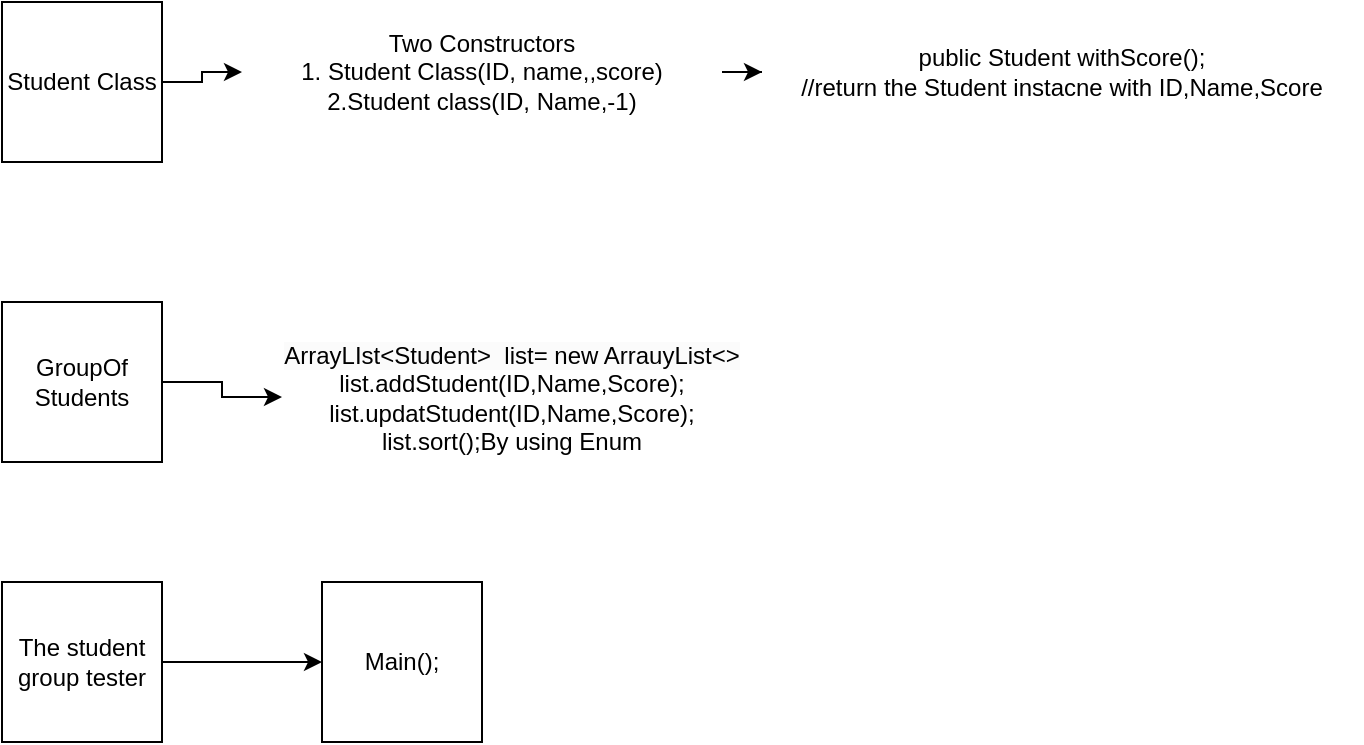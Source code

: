 <mxfile version="22.0.4" type="github">
  <diagram name="Page-1" id="Jv3dn-InHz_XRh-mlbiu">
    <mxGraphModel dx="996" dy="569" grid="1" gridSize="10" guides="1" tooltips="1" connect="1" arrows="1" fold="1" page="1" pageScale="1" pageWidth="850" pageHeight="1100" math="0" shadow="0">
      <root>
        <mxCell id="0" />
        <mxCell id="1" parent="0" />
        <mxCell id="IvtEMfIXniqdG9CkL-q9-7" value="" style="edgeStyle=orthogonalEdgeStyle;rounded=0;orthogonalLoop=1;jettySize=auto;html=1;" edge="1" parent="1" source="IvtEMfIXniqdG9CkL-q9-1" target="IvtEMfIXniqdG9CkL-q9-4">
          <mxGeometry relative="1" as="geometry" />
        </mxCell>
        <mxCell id="IvtEMfIXniqdG9CkL-q9-1" value="Student Class&lt;br&gt;" style="whiteSpace=wrap;html=1;aspect=fixed;" vertex="1" parent="1">
          <mxGeometry x="120" y="80" width="80" height="80" as="geometry" />
        </mxCell>
        <mxCell id="IvtEMfIXniqdG9CkL-q9-9" value="" style="edgeStyle=orthogonalEdgeStyle;rounded=0;orthogonalLoop=1;jettySize=auto;html=1;" edge="1" parent="1" source="IvtEMfIXniqdG9CkL-q9-2" target="IvtEMfIXniqdG9CkL-q9-8">
          <mxGeometry relative="1" as="geometry" />
        </mxCell>
        <mxCell id="IvtEMfIXniqdG9CkL-q9-2" value="The student group tester" style="whiteSpace=wrap;html=1;aspect=fixed;" vertex="1" parent="1">
          <mxGeometry x="120" y="370" width="80" height="80" as="geometry" />
        </mxCell>
        <mxCell id="IvtEMfIXniqdG9CkL-q9-16" value="" style="edgeStyle=orthogonalEdgeStyle;rounded=0;orthogonalLoop=1;jettySize=auto;html=1;" edge="1" parent="1" source="IvtEMfIXniqdG9CkL-q9-3" target="IvtEMfIXniqdG9CkL-q9-15">
          <mxGeometry relative="1" as="geometry" />
        </mxCell>
        <mxCell id="IvtEMfIXniqdG9CkL-q9-3" value="GroupOf&lt;br&gt;Students" style="whiteSpace=wrap;html=1;aspect=fixed;" vertex="1" parent="1">
          <mxGeometry x="120" y="230" width="80" height="80" as="geometry" />
        </mxCell>
        <mxCell id="IvtEMfIXniqdG9CkL-q9-6" value="" style="edgeStyle=orthogonalEdgeStyle;rounded=0;orthogonalLoop=1;jettySize=auto;html=1;" edge="1" parent="1" source="IvtEMfIXniqdG9CkL-q9-4" target="IvtEMfIXniqdG9CkL-q9-5">
          <mxGeometry relative="1" as="geometry" />
        </mxCell>
        <mxCell id="IvtEMfIXniqdG9CkL-q9-4" value="Two Constructors&lt;br&gt;1. Student Class(ID, name,,score)&lt;br&gt;2.Student class(ID, Name,-1)" style="text;html=1;strokeColor=none;fillColor=none;align=center;verticalAlign=middle;whiteSpace=wrap;rounded=0;" vertex="1" parent="1">
          <mxGeometry x="240" y="100" width="240" height="30" as="geometry" />
        </mxCell>
        <mxCell id="IvtEMfIXniqdG9CkL-q9-5" value="public Student withScore();&lt;br&gt;//return the Student instacne with ID,Name,Score" style="text;html=1;strokeColor=none;fillColor=none;align=center;verticalAlign=middle;whiteSpace=wrap;rounded=0;" vertex="1" parent="1">
          <mxGeometry x="500" y="100" width="300" height="30" as="geometry" />
        </mxCell>
        <mxCell id="IvtEMfIXniqdG9CkL-q9-8" value="Main();" style="whiteSpace=wrap;html=1;aspect=fixed;" vertex="1" parent="1">
          <mxGeometry x="280" y="370" width="80" height="80" as="geometry" />
        </mxCell>
        <mxCell id="IvtEMfIXniqdG9CkL-q9-15" value="&lt;br&gt;&lt;span style=&quot;color: rgb(0, 0, 0); font-family: Helvetica; font-size: 12px; font-style: normal; font-variant-ligatures: normal; font-variant-caps: normal; font-weight: 400; letter-spacing: normal; orphans: 2; text-align: center; text-indent: 0px; text-transform: none; widows: 2; word-spacing: 0px; -webkit-text-stroke-width: 0px; background-color: rgb(251, 251, 251); text-decoration-thickness: initial; text-decoration-style: initial; text-decoration-color: initial; float: none; display: inline !important;&quot;&gt;ArrayLIst&amp;lt;Student&amp;gt;&amp;nbsp; list= new ArrauyList&amp;lt;&amp;gt;&lt;br&gt;&lt;/span&gt;list.addStudent(ID,Name,Score);&lt;br&gt;list.updatStudent(ID,Name,Score);&lt;br&gt;list.sort();By using Enum&lt;br&gt;&lt;br&gt;" style="text;html=1;strokeColor=none;fillColor=none;align=center;verticalAlign=middle;whiteSpace=wrap;rounded=0;" vertex="1" parent="1">
          <mxGeometry x="260" y="235" width="230" height="85" as="geometry" />
        </mxCell>
      </root>
    </mxGraphModel>
  </diagram>
</mxfile>
